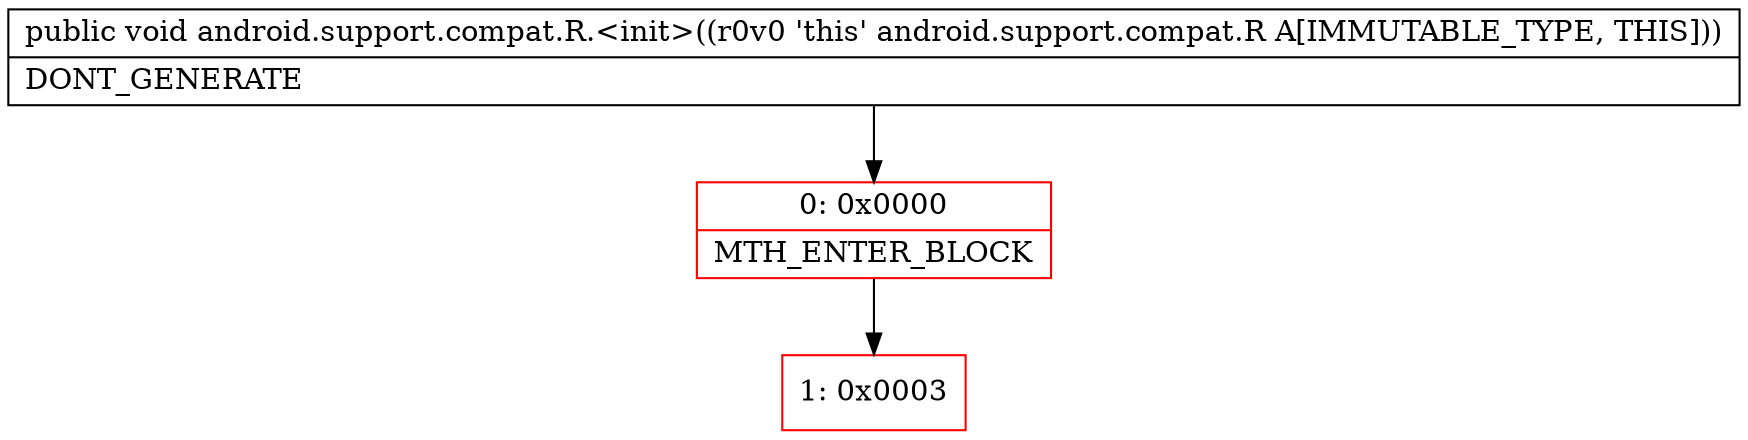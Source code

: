 digraph "CFG forandroid.support.compat.R.\<init\>()V" {
subgraph cluster_Region_620976225 {
label = "R(0)";
node [shape=record,color=blue];
}
Node_0 [shape=record,color=red,label="{0\:\ 0x0000|MTH_ENTER_BLOCK\l}"];
Node_1 [shape=record,color=red,label="{1\:\ 0x0003}"];
MethodNode[shape=record,label="{public void android.support.compat.R.\<init\>((r0v0 'this' android.support.compat.R A[IMMUTABLE_TYPE, THIS]))  | DONT_GENERATE\l}"];
MethodNode -> Node_0;
Node_0 -> Node_1;
}

